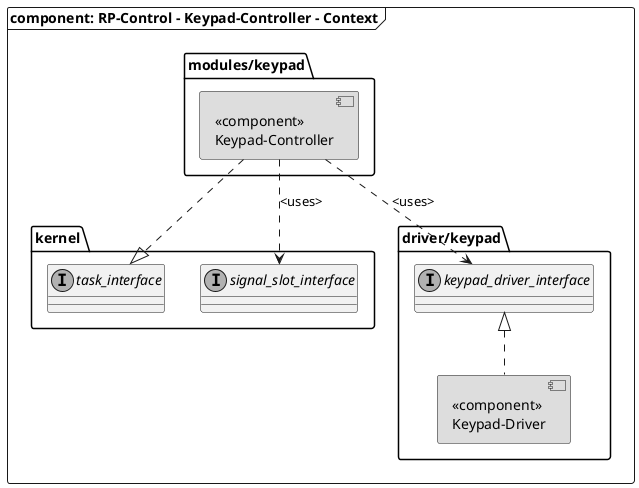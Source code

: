 @startuml keypad_controller_context

'***************************************************************************

skinparam monochrome true
' skinparam linetype ortho

'***************************************************************************

frame "component: RP-Control - Keypad-Controller - Context" {

'***************************************************************************

    folder "kernel" {

        interface task_interface {

        }

        interface signal_slot_interface {

        }
    }

    folder "driver/keypad" {

        interface keypad_driver_interface {

        }

        component keypad_driver #DDDDDD [
            <<component>>
            Keypad-Driver
        ]
    }

    folder "modules/keypad" {

        component keypad_controller #DDDDDD [
            <<component>>
            Keypad-Controller
        ]
    }

    keypad_controller .down.|> task_interface
    keypad_controller .down.> signal_slot_interface : <uses>
    keypad_controller .down.> keypad_driver_interface : <uses>

    keypad_driver .up.|> keypad_driver_interface

'***************************************************************************

}

'***************************************************************************

@enduml

